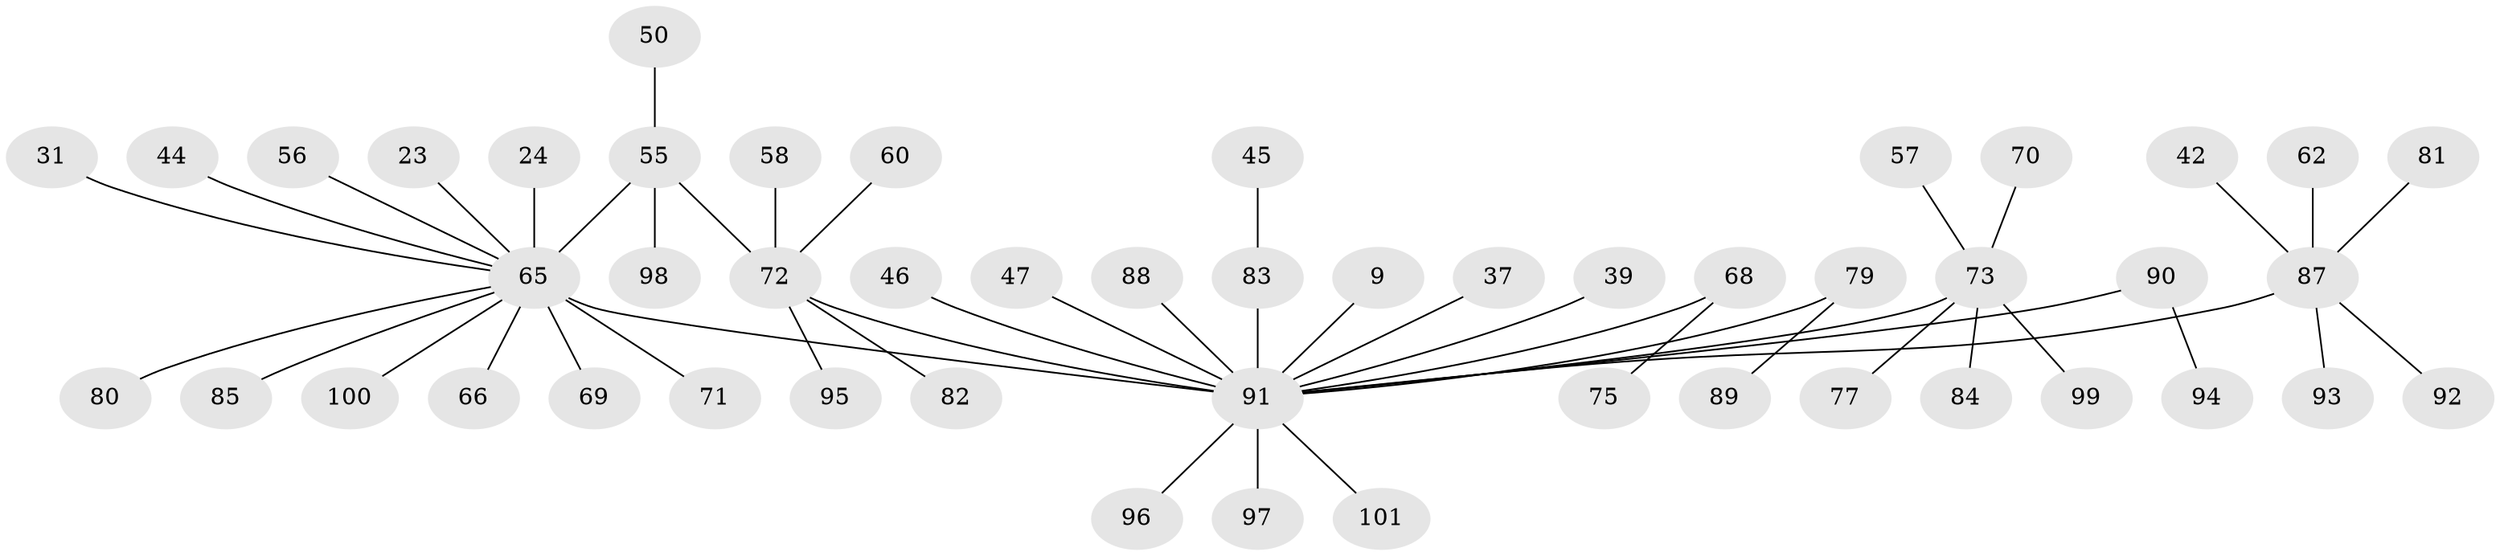 // original degree distribution, {13: 0.019801980198019802, 4: 0.039603960396039604, 7: 0.019801980198019802, 6: 0.019801980198019802, 9: 0.009900990099009901, 3: 0.06930693069306931, 1: 0.5841584158415841, 2: 0.18811881188118812, 5: 0.04950495049504951}
// Generated by graph-tools (version 1.1) at 2025/48/03/09/25 04:48:43]
// undirected, 50 vertices, 50 edges
graph export_dot {
graph [start="1"]
  node [color=gray90,style=filled];
  9;
  23;
  24;
  31;
  37;
  39;
  42;
  44;
  45;
  46;
  47;
  50;
  55 [super="+21"];
  56;
  57;
  58;
  60;
  62;
  65 [super="+14+33+17+1+53"];
  66;
  68;
  69 [super="+25"];
  70;
  71;
  72 [super="+40+43+52"];
  73 [super="+48+67+36+41+54"];
  75;
  77;
  79;
  80 [super="+51"];
  81;
  82;
  83 [super="+34+78"];
  84;
  85;
  87 [super="+35+63"];
  88;
  89;
  90 [super="+32+74"];
  91 [super="+49+86+64+76+59"];
  92;
  93;
  94;
  95;
  96;
  97;
  98;
  99;
  100 [super="+28"];
  101 [super="+12+30"];
  9 -- 91;
  23 -- 65;
  24 -- 65;
  31 -- 65;
  37 -- 91;
  39 -- 91;
  42 -- 87;
  44 -- 65;
  45 -- 83;
  46 -- 91;
  47 -- 91;
  50 -- 55;
  55 -- 98;
  55 -- 65 [weight=2];
  55 -- 72;
  56 -- 65;
  57 -- 73;
  58 -- 72;
  60 -- 72;
  62 -- 87;
  65 -- 85;
  65 -- 66;
  65 -- 71;
  65 -- 69;
  65 -- 91 [weight=6];
  65 -- 100;
  65 -- 80;
  68 -- 75;
  68 -- 91;
  70 -- 73;
  72 -- 82;
  72 -- 91;
  72 -- 95;
  73 -- 99;
  73 -- 84;
  73 -- 91;
  73 -- 77;
  79 -- 89;
  79 -- 91;
  81 -- 87;
  83 -- 91 [weight=2];
  87 -- 91 [weight=2];
  87 -- 92;
  87 -- 93;
  88 -- 91;
  90 -- 91;
  90 -- 94;
  91 -- 96;
  91 -- 97 [weight=2];
  91 -- 101;
}
